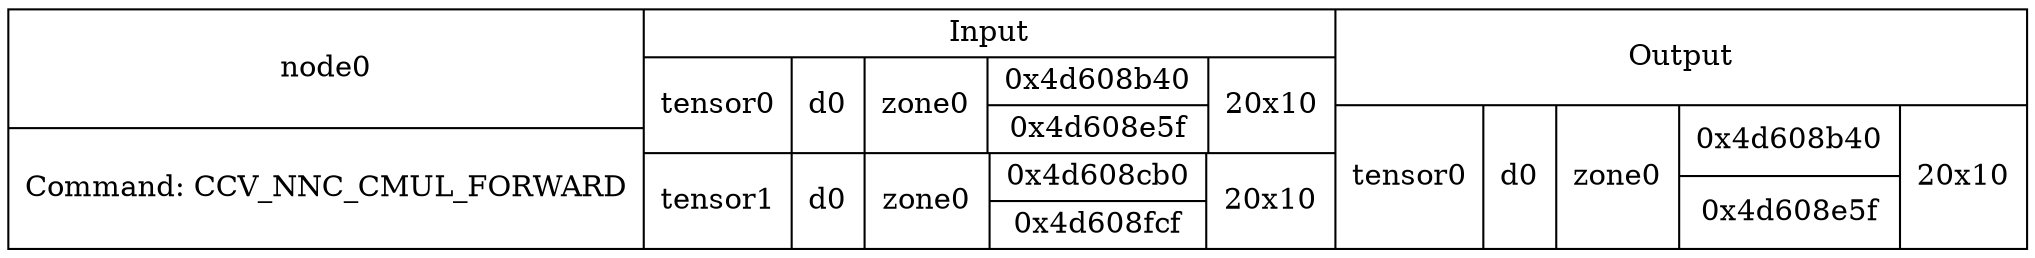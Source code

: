 digraph G {
compound=true;
node0 [shape=record,label="{node0|Command: CCV_NNC_CMUL_FORWARD}|{Input|{tensor0|d0|zone0|{0x4d608b40|0x4d608e5f}|20x10}|{tensor1|d0|zone0|{0x4d608cb0|0x4d608fcf}|20x10}}|{Output|{tensor0|d0|zone0|{0x4d608b40|0x4d608e5f}|20x10}}"];
}
